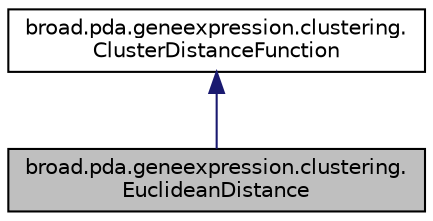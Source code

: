 digraph "broad.pda.geneexpression.clustering.EuclideanDistance"
{
  edge [fontname="Helvetica",fontsize="10",labelfontname="Helvetica",labelfontsize="10"];
  node [fontname="Helvetica",fontsize="10",shape=record];
  Node1 [label="broad.pda.geneexpression.clustering.\lEuclideanDistance",height=0.2,width=0.4,color="black", fillcolor="grey75", style="filled" fontcolor="black"];
  Node2 -> Node1 [dir="back",color="midnightblue",fontsize="10",style="solid",fontname="Helvetica"];
  Node2 [label="broad.pda.geneexpression.clustering.\lClusterDistanceFunction",height=0.2,width=0.4,color="black", fillcolor="white", style="filled",URL="$interfacebroad_1_1pda_1_1geneexpression_1_1clustering_1_1_cluster_distance_function.html"];
}
